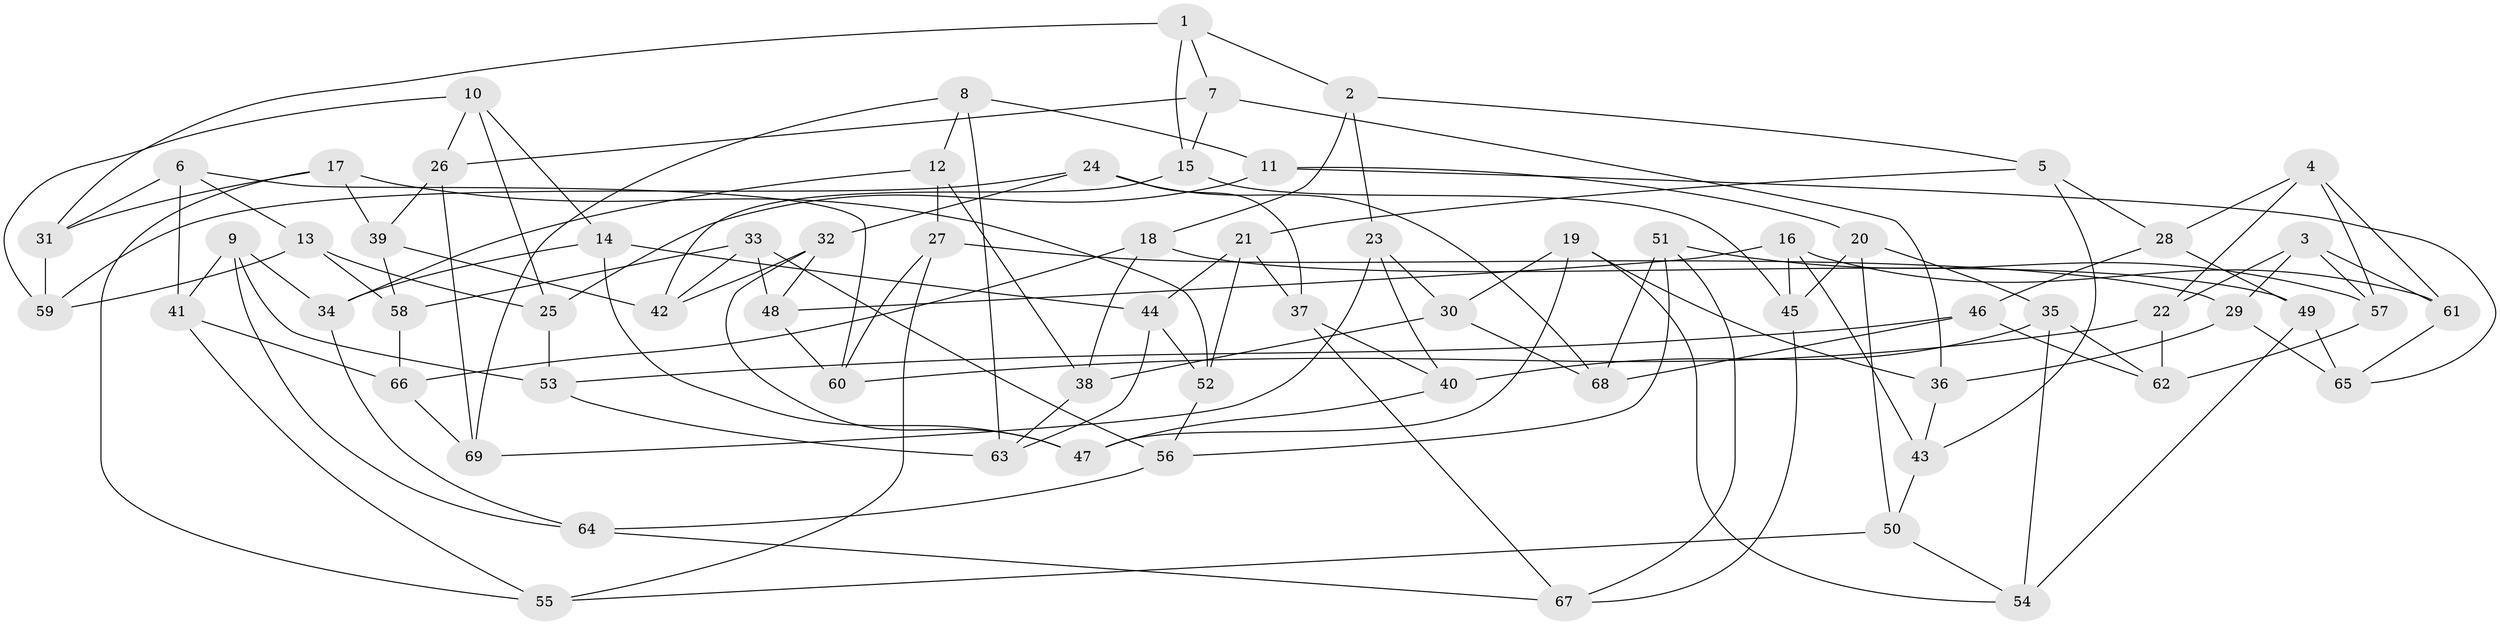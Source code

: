 // coarse degree distribution, {7: 0.041666666666666664, 4: 0.7083333333333334, 6: 0.125, 3: 0.041666666666666664, 8: 0.020833333333333332, 11: 0.020833333333333332, 10: 0.020833333333333332, 5: 0.020833333333333332}
// Generated by graph-tools (version 1.1) at 2025/20/03/04/25 18:20:36]
// undirected, 69 vertices, 138 edges
graph export_dot {
graph [start="1"]
  node [color=gray90,style=filled];
  1;
  2;
  3;
  4;
  5;
  6;
  7;
  8;
  9;
  10;
  11;
  12;
  13;
  14;
  15;
  16;
  17;
  18;
  19;
  20;
  21;
  22;
  23;
  24;
  25;
  26;
  27;
  28;
  29;
  30;
  31;
  32;
  33;
  34;
  35;
  36;
  37;
  38;
  39;
  40;
  41;
  42;
  43;
  44;
  45;
  46;
  47;
  48;
  49;
  50;
  51;
  52;
  53;
  54;
  55;
  56;
  57;
  58;
  59;
  60;
  61;
  62;
  63;
  64;
  65;
  66;
  67;
  68;
  69;
  1 -- 2;
  1 -- 15;
  1 -- 31;
  1 -- 7;
  2 -- 18;
  2 -- 23;
  2 -- 5;
  3 -- 22;
  3 -- 57;
  3 -- 29;
  3 -- 61;
  4 -- 61;
  4 -- 57;
  4 -- 28;
  4 -- 22;
  5 -- 43;
  5 -- 21;
  5 -- 28;
  6 -- 60;
  6 -- 13;
  6 -- 31;
  6 -- 41;
  7 -- 26;
  7 -- 15;
  7 -- 36;
  8 -- 63;
  8 -- 69;
  8 -- 12;
  8 -- 11;
  9 -- 41;
  9 -- 53;
  9 -- 34;
  9 -- 64;
  10 -- 14;
  10 -- 26;
  10 -- 59;
  10 -- 25;
  11 -- 25;
  11 -- 65;
  11 -- 20;
  12 -- 27;
  12 -- 34;
  12 -- 38;
  13 -- 58;
  13 -- 59;
  13 -- 25;
  14 -- 44;
  14 -- 34;
  14 -- 47;
  15 -- 42;
  15 -- 45;
  16 -- 48;
  16 -- 45;
  16 -- 43;
  16 -- 61;
  17 -- 39;
  17 -- 55;
  17 -- 52;
  17 -- 31;
  18 -- 66;
  18 -- 38;
  18 -- 49;
  19 -- 47;
  19 -- 54;
  19 -- 30;
  19 -- 36;
  20 -- 45;
  20 -- 50;
  20 -- 35;
  21 -- 52;
  21 -- 44;
  21 -- 37;
  22 -- 62;
  22 -- 60;
  23 -- 30;
  23 -- 40;
  23 -- 69;
  24 -- 59;
  24 -- 68;
  24 -- 32;
  24 -- 37;
  25 -- 53;
  26 -- 69;
  26 -- 39;
  27 -- 60;
  27 -- 29;
  27 -- 55;
  28 -- 46;
  28 -- 49;
  29 -- 36;
  29 -- 65;
  30 -- 68;
  30 -- 38;
  31 -- 59;
  32 -- 47;
  32 -- 48;
  32 -- 42;
  33 -- 48;
  33 -- 56;
  33 -- 42;
  33 -- 58;
  34 -- 64;
  35 -- 54;
  35 -- 62;
  35 -- 40;
  36 -- 43;
  37 -- 40;
  37 -- 67;
  38 -- 63;
  39 -- 58;
  39 -- 42;
  40 -- 47;
  41 -- 55;
  41 -- 66;
  43 -- 50;
  44 -- 52;
  44 -- 63;
  45 -- 67;
  46 -- 62;
  46 -- 53;
  46 -- 68;
  48 -- 60;
  49 -- 65;
  49 -- 54;
  50 -- 54;
  50 -- 55;
  51 -- 56;
  51 -- 57;
  51 -- 68;
  51 -- 67;
  52 -- 56;
  53 -- 63;
  56 -- 64;
  57 -- 62;
  58 -- 66;
  61 -- 65;
  64 -- 67;
  66 -- 69;
}
